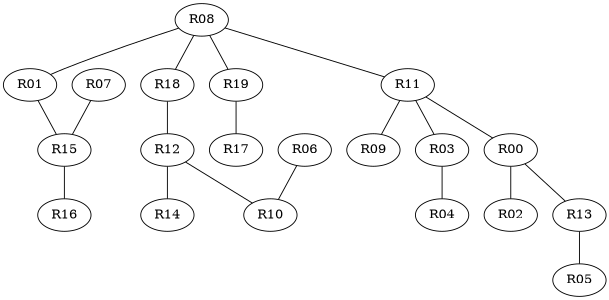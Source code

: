 graph {
	graph [size="12,2"]
	R08
	R11
	R08 -- R11
	R08
	R18
	R08 -- R18
	R08
	R01
	R08 -- R01
	R08
	R19
	R08 -- R19
	R11
	R00
	R11 -- R00
	R11
	R03
	R11 -- R03
	R11
	R09
	R11 -- R09
	R18
	R12
	R18 -- R12
	R01
	R15
	R01 -- R15
	R07
	R15
	R07 -- R15
	R03
	R04
	R03 -- R04
	R00
	R02
	R00 -- R02
	R00
	R13
	R00 -- R13
	R12
	R14
	R12 -- R14
	R12
	R10
	R12 -- R10
	R06
	R10
	R06 -- R10
	R15
	R16
	R15 -- R16
	R13
	R05
	R13 -- R05
	R19
	R17
	R19 -- R17
}
